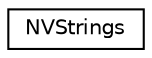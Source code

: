 digraph "Graphical Class Hierarchy"
{
  edge [fontname="Helvetica",fontsize="10",labelfontname="Helvetica",labelfontsize="10"];
  node [fontname="Helvetica",fontsize="10",shape=record];
  rankdir="LR";
  Node0 [label="NVStrings",height=0.2,width=0.4,color="black", fillcolor="white", style="filled",URL="$classNVStrings.html",tooltip="This class manages a list of strings stored in device memory. An instance of this class is a CPU (hos..."];
}
